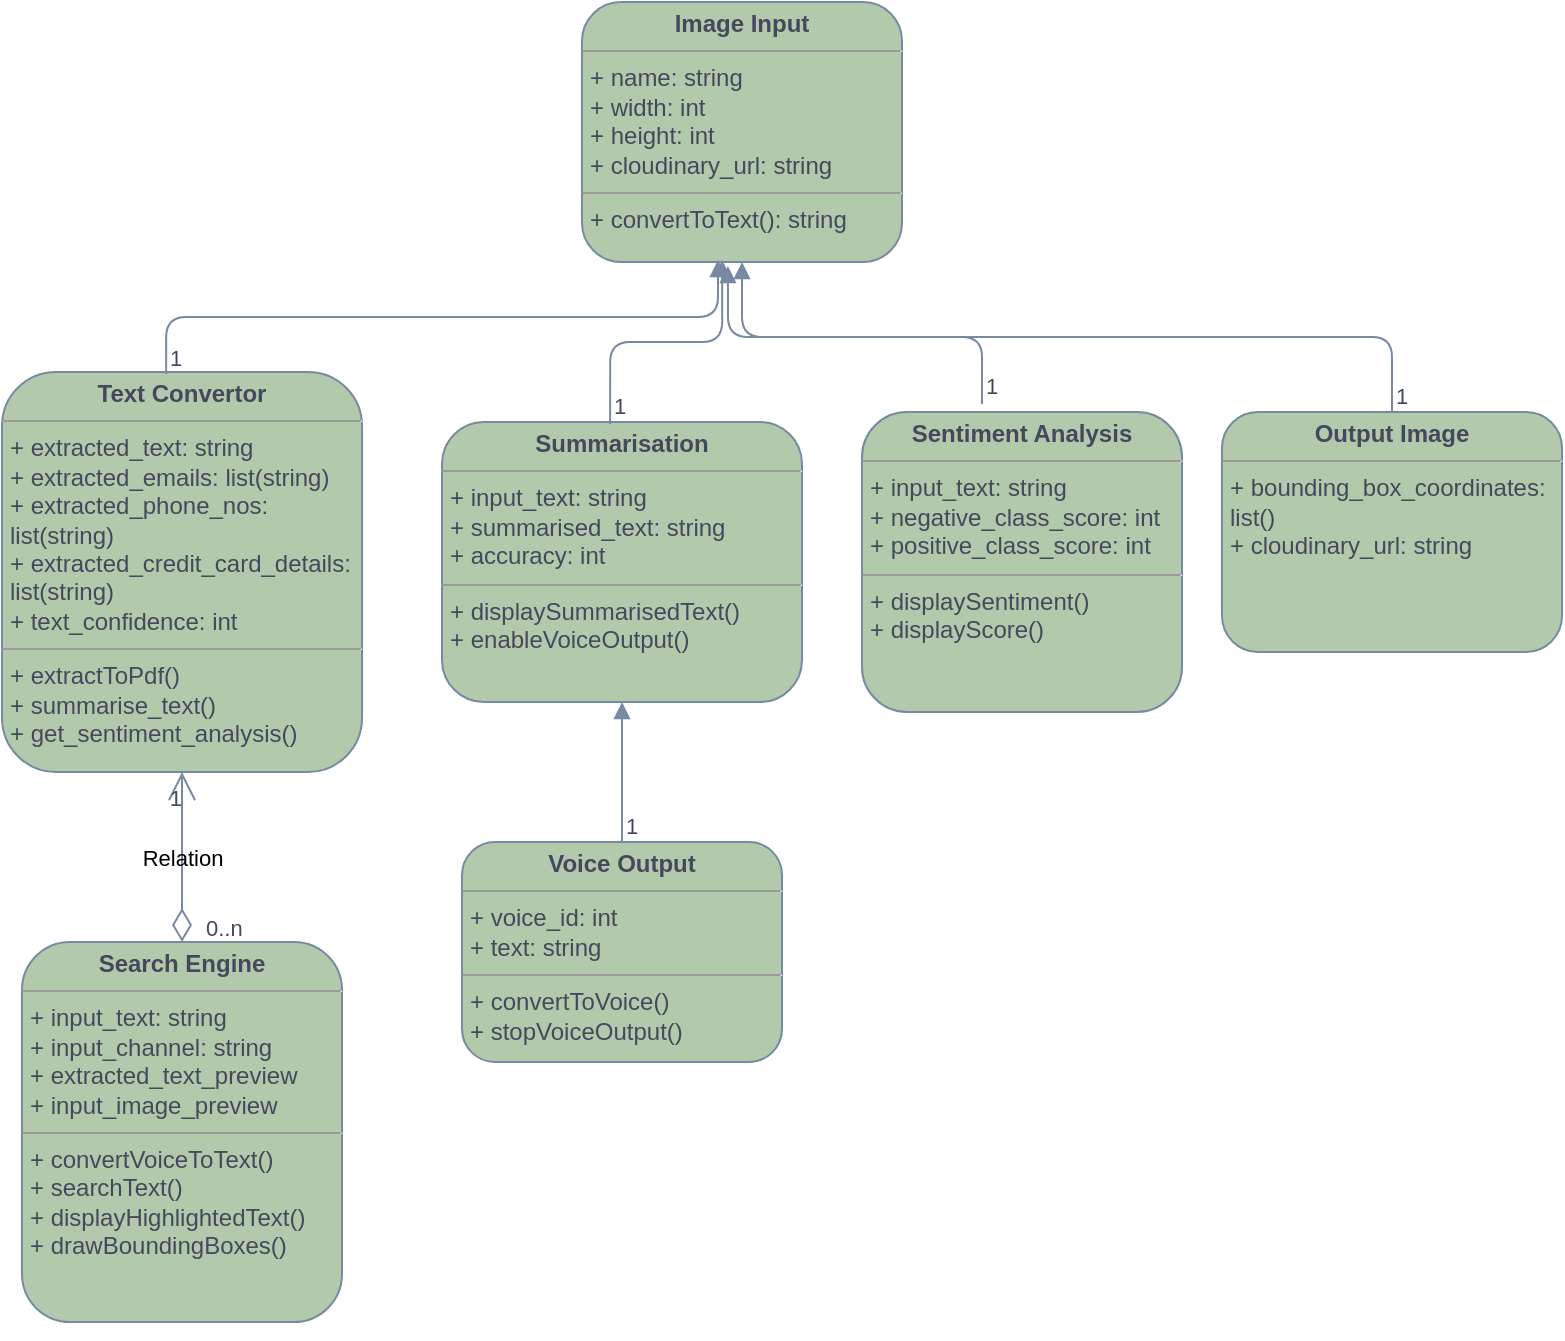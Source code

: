 <mxfile version="21.2.7" type="device">
  <diagram name="Page-1" id="T_f_jHurjnakoQRI6jhW">
    <mxGraphModel dx="1093" dy="742" grid="1" gridSize="10" guides="1" tooltips="1" connect="1" arrows="1" fold="1" page="1" pageScale="1" pageWidth="850" pageHeight="1100" math="0" shadow="0">
      <root>
        <mxCell id="0" />
        <mxCell id="1" parent="0" />
        <mxCell id="ATqfWIRmEyZiCL5RsC0k-3" value="&lt;p style=&quot;margin:0px;margin-top:4px;text-align:center;&quot;&gt;&lt;b&gt;Image Input&lt;/b&gt;&lt;/p&gt;&lt;hr size=&quot;1&quot;&gt;&lt;p style=&quot;margin:0px;margin-left:4px;&quot;&gt;+ name: string&lt;/p&gt;&lt;p style=&quot;margin:0px;margin-left:4px;&quot;&gt;+ width: int&lt;/p&gt;&lt;p style=&quot;margin:0px;margin-left:4px;&quot;&gt;+ height: int&lt;/p&gt;&lt;p style=&quot;margin:0px;margin-left:4px;&quot;&gt;+ cloudinary_url: string&lt;/p&gt;&lt;hr size=&quot;1&quot;&gt;&lt;p style=&quot;margin:0px;margin-left:4px;&quot;&gt;+ convertToText(): string&lt;/p&gt;" style="verticalAlign=top;align=left;overflow=fill;fontSize=12;fontFamily=Helvetica;html=1;whiteSpace=wrap;labelBackgroundColor=none;fillColor=#B2C9AB;strokeColor=#788AA3;fontColor=#46495D;rounded=1;" vertex="1" parent="1">
          <mxGeometry x="350" y="20" width="160" height="130" as="geometry" />
        </mxCell>
        <mxCell id="ATqfWIRmEyZiCL5RsC0k-4" value="&lt;p style=&quot;margin:0px;margin-top:4px;text-align:center;&quot;&gt;&lt;b&gt;Text Convertor&lt;/b&gt;&lt;/p&gt;&lt;hr size=&quot;1&quot;&gt;&lt;p style=&quot;margin:0px;margin-left:4px;&quot;&gt;+ extracted_text: string&lt;/p&gt;&lt;p style=&quot;margin:0px;margin-left:4px;&quot;&gt;+ extracted_emails: list(string)&lt;br&gt;&lt;/p&gt;&lt;p style=&quot;margin:0px;margin-left:4px;&quot;&gt;+ extracted_phone_nos: list(string)&lt;br&gt;&lt;/p&gt;&lt;p style=&quot;margin:0px;margin-left:4px;&quot;&gt;+ extracted_credit_card_details: list(string)&lt;/p&gt;&lt;p style=&quot;margin:0px;margin-left:4px;&quot;&gt;+ text_confidence: int&lt;/p&gt;&lt;hr size=&quot;1&quot;&gt;&lt;p style=&quot;margin:0px;margin-left:4px;&quot;&gt;+ extractToPdf()&lt;/p&gt;&lt;p style=&quot;margin:0px;margin-left:4px;&quot;&gt;+ summarise_text()&lt;/p&gt;&lt;p style=&quot;margin:0px;margin-left:4px;&quot;&gt;+ get_sentiment_analysis()&lt;/p&gt;" style="verticalAlign=top;align=left;overflow=fill;fontSize=12;fontFamily=Helvetica;html=1;whiteSpace=wrap;labelBackgroundColor=none;fillColor=#B2C9AB;strokeColor=#788AA3;fontColor=#46495D;rounded=1;" vertex="1" parent="1">
          <mxGeometry x="60" y="205" width="180" height="200" as="geometry" />
        </mxCell>
        <mxCell id="ATqfWIRmEyZiCL5RsC0k-8" value="&lt;p style=&quot;margin:0px;margin-top:4px;text-align:center;&quot;&gt;&lt;b&gt;Summarisation&lt;/b&gt;&lt;/p&gt;&lt;hr size=&quot;1&quot;&gt;&lt;p style=&quot;margin:0px;margin-left:4px;&quot;&gt;+ input_text: string&lt;/p&gt;&lt;p style=&quot;margin:0px;margin-left:4px;&quot;&gt;+ summarised_text: string&lt;/p&gt;&lt;p style=&quot;margin:0px;margin-left:4px;&quot;&gt;+ accuracy: int&lt;/p&gt;&lt;hr size=&quot;1&quot;&gt;&lt;p style=&quot;margin:0px;margin-left:4px;&quot;&gt;+ displaySummarisedText()&lt;/p&gt;&lt;p style=&quot;margin:0px;margin-left:4px;&quot;&gt;+ enableVoiceOutput()&lt;/p&gt;&lt;p style=&quot;margin:0px;margin-left:4px;&quot;&gt;&lt;br&gt;&lt;/p&gt;" style="verticalAlign=top;align=left;overflow=fill;fontSize=12;fontFamily=Helvetica;html=1;whiteSpace=wrap;labelBackgroundColor=none;fillColor=#B2C9AB;strokeColor=#788AA3;fontColor=#46495D;rounded=1;" vertex="1" parent="1">
          <mxGeometry x="280" y="230" width="180" height="140" as="geometry" />
        </mxCell>
        <mxCell id="ATqfWIRmEyZiCL5RsC0k-9" value="&lt;p style=&quot;margin:0px;margin-top:4px;text-align:center;&quot;&gt;&lt;b&gt;Sentiment Analysis&lt;/b&gt;&lt;/p&gt;&lt;hr size=&quot;1&quot;&gt;&lt;p style=&quot;margin:0px;margin-left:4px;&quot;&gt;+ input_text: string&lt;/p&gt;&lt;p style=&quot;margin:0px;margin-left:4px;&quot;&gt;+ negative_class_score: int&lt;/p&gt;&lt;p style=&quot;margin:0px;margin-left:4px;&quot;&gt;+ positive_class_score: int&lt;/p&gt;&lt;hr size=&quot;1&quot;&gt;&lt;p style=&quot;margin:0px;margin-left:4px;&quot;&gt;+ displaySentiment()&lt;/p&gt;&lt;p style=&quot;margin:0px;margin-left:4px;&quot;&gt;+ displayScore()&lt;/p&gt;" style="verticalAlign=top;align=left;overflow=fill;fontSize=12;fontFamily=Helvetica;html=1;whiteSpace=wrap;labelBackgroundColor=none;fillColor=#B2C9AB;strokeColor=#788AA3;fontColor=#46495D;rounded=1;" vertex="1" parent="1">
          <mxGeometry x="490" y="225" width="160" height="150" as="geometry" />
        </mxCell>
        <mxCell id="ATqfWIRmEyZiCL5RsC0k-10" value="&lt;p style=&quot;margin:0px;margin-top:4px;text-align:center;&quot;&gt;&lt;b&gt;Search Engine&lt;/b&gt;&lt;/p&gt;&lt;hr size=&quot;1&quot;&gt;&lt;p style=&quot;margin:0px;margin-left:4px;&quot;&gt;+ input_text: string&lt;/p&gt;&lt;p style=&quot;margin:0px;margin-left:4px;&quot;&gt;+ input_channel: string&lt;/p&gt;&lt;p style=&quot;margin:0px;margin-left:4px;&quot;&gt;+ extracted_text_preview&lt;/p&gt;&lt;p style=&quot;margin:0px;margin-left:4px;&quot;&gt;+ input_image_preview&lt;/p&gt;&lt;hr size=&quot;1&quot;&gt;&lt;p style=&quot;margin:0px;margin-left:4px;&quot;&gt;+ convertVoiceToText()&lt;/p&gt;&lt;p style=&quot;margin:0px;margin-left:4px;&quot;&gt;+ searchText()&lt;/p&gt;&lt;p style=&quot;margin:0px;margin-left:4px;&quot;&gt;+ displayHighlightedText()&lt;/p&gt;&lt;p style=&quot;margin:0px;margin-left:4px;&quot;&gt;+ drawBoundingBoxes()&lt;/p&gt;" style="verticalAlign=top;align=left;overflow=fill;fontSize=12;fontFamily=Helvetica;html=1;whiteSpace=wrap;labelBackgroundColor=none;fillColor=#B2C9AB;strokeColor=#788AA3;fontColor=#46495D;rounded=1;" vertex="1" parent="1">
          <mxGeometry x="70" y="490" width="160" height="190" as="geometry" />
        </mxCell>
        <mxCell id="ATqfWIRmEyZiCL5RsC0k-11" style="edgeStyle=orthogonalEdgeStyle;rounded=1;orthogonalLoop=1;jettySize=auto;html=1;exitX=0.5;exitY=1;exitDx=0;exitDy=0;labelBackgroundColor=none;strokeColor=#788AA3;fontColor=default;" edge="1" parent="1" source="ATqfWIRmEyZiCL5RsC0k-10" target="ATqfWIRmEyZiCL5RsC0k-10">
          <mxGeometry relative="1" as="geometry" />
        </mxCell>
        <mxCell id="ATqfWIRmEyZiCL5RsC0k-12" value="&lt;p style=&quot;margin:0px;margin-top:4px;text-align:center;&quot;&gt;&lt;b&gt;Output Image&lt;/b&gt;&lt;/p&gt;&lt;hr size=&quot;1&quot;&gt;&lt;p style=&quot;margin:0px;margin-left:4px;&quot;&gt;+ bounding_box_coordinates: list()&lt;/p&gt;&lt;p style=&quot;margin:0px;margin-left:4px;&quot;&gt;+ cloudinary_url: string&lt;/p&gt;" style="verticalAlign=top;align=left;overflow=fill;fontSize=12;fontFamily=Helvetica;html=1;whiteSpace=wrap;labelBackgroundColor=none;fillColor=#B2C9AB;strokeColor=#788AA3;fontColor=#46495D;rounded=1;" vertex="1" parent="1">
          <mxGeometry x="670" y="225" width="170" height="120" as="geometry" />
        </mxCell>
        <mxCell id="ATqfWIRmEyZiCL5RsC0k-13" value="&lt;p style=&quot;margin:0px;margin-top:4px;text-align:center;&quot;&gt;&lt;b&gt;Voice Output&lt;/b&gt;&lt;/p&gt;&lt;hr size=&quot;1&quot;&gt;&lt;p style=&quot;margin:0px;margin-left:4px;&quot;&gt;+ voice_id: int&lt;/p&gt;&lt;p style=&quot;margin:0px;margin-left:4px;&quot;&gt;+ text: string&lt;/p&gt;&lt;hr size=&quot;1&quot;&gt;&lt;p style=&quot;border-color: var(--border-color); margin: 0px 0px 0px 4px;&quot;&gt;+ convertToVoice()&lt;/p&gt;&lt;p style=&quot;border-color: var(--border-color); margin: 0px 0px 0px 4px;&quot;&gt;+ stopVoiceOutput()&lt;/p&gt;" style="verticalAlign=top;align=left;overflow=fill;fontSize=12;fontFamily=Helvetica;html=1;whiteSpace=wrap;labelBackgroundColor=none;fillColor=#B2C9AB;strokeColor=#788AA3;fontColor=#46495D;rounded=1;" vertex="1" parent="1">
          <mxGeometry x="290" y="440" width="160" height="110" as="geometry" />
        </mxCell>
        <mxCell id="ATqfWIRmEyZiCL5RsC0k-30" value="Relation" style="endArrow=open;html=1;endSize=12;startArrow=diamondThin;startSize=14;startFill=0;edgeStyle=orthogonalEdgeStyle;rounded=1;exitX=0.5;exitY=0;exitDx=0;exitDy=0;entryX=0.5;entryY=1;entryDx=0;entryDy=0;labelBackgroundColor=none;strokeColor=#788AA3;fontColor=default;" edge="1" parent="1" source="ATqfWIRmEyZiCL5RsC0k-10" target="ATqfWIRmEyZiCL5RsC0k-4">
          <mxGeometry relative="1" as="geometry">
            <mxPoint x="340" y="380" as="sourcePoint" />
            <mxPoint x="500" y="380" as="targetPoint" />
          </mxGeometry>
        </mxCell>
        <mxCell id="ATqfWIRmEyZiCL5RsC0k-31" value="0..n" style="edgeLabel;resizable=0;html=1;align=left;verticalAlign=top;labelBackgroundColor=none;fontColor=#46495D;rounded=1;" connectable="0" vertex="1" parent="ATqfWIRmEyZiCL5RsC0k-30">
          <mxGeometry x="-1" relative="1" as="geometry">
            <mxPoint x="10" y="-20" as="offset" />
          </mxGeometry>
        </mxCell>
        <mxCell id="ATqfWIRmEyZiCL5RsC0k-32" value="1" style="edgeLabel;resizable=0;html=1;align=right;verticalAlign=top;labelBackgroundColor=none;fontColor=#46495D;rounded=1;" connectable="0" vertex="1" parent="ATqfWIRmEyZiCL5RsC0k-30">
          <mxGeometry x="1" relative="1" as="geometry" />
        </mxCell>
        <mxCell id="ATqfWIRmEyZiCL5RsC0k-40" value="" style="endArrow=block;endFill=1;html=1;edgeStyle=orthogonalEdgeStyle;align=left;verticalAlign=top;rounded=1;exitX=0.5;exitY=0;exitDx=0;exitDy=0;labelBackgroundColor=none;strokeColor=#788AA3;fontColor=default;entryX=0.5;entryY=1;entryDx=0;entryDy=0;" edge="1" parent="1" source="ATqfWIRmEyZiCL5RsC0k-13" target="ATqfWIRmEyZiCL5RsC0k-8">
          <mxGeometry x="-1" y="-41" relative="1" as="geometry">
            <mxPoint x="310" y="420" as="sourcePoint" />
            <mxPoint x="360" y="350" as="targetPoint" />
            <mxPoint x="-1" y="10" as="offset" />
          </mxGeometry>
        </mxCell>
        <mxCell id="ATqfWIRmEyZiCL5RsC0k-41" value="1" style="edgeLabel;resizable=0;html=1;align=left;verticalAlign=bottom;labelBackgroundColor=none;fontColor=#46495D;rounded=1;" connectable="0" vertex="1" parent="ATqfWIRmEyZiCL5RsC0k-40">
          <mxGeometry x="-1" relative="1" as="geometry" />
        </mxCell>
        <mxCell id="ATqfWIRmEyZiCL5RsC0k-42" value="" style="endArrow=block;endFill=1;html=1;edgeStyle=orthogonalEdgeStyle;align=left;verticalAlign=top;rounded=1;exitX=0.375;exitY=-0.027;exitDx=0;exitDy=0;labelBackgroundColor=none;strokeColor=#788AA3;fontColor=default;entryX=0.456;entryY=1.015;entryDx=0;entryDy=0;exitPerimeter=0;entryPerimeter=0;" edge="1" parent="1" source="ATqfWIRmEyZiCL5RsC0k-9" target="ATqfWIRmEyZiCL5RsC0k-3">
          <mxGeometry x="-0.713" y="-20" relative="1" as="geometry">
            <mxPoint x="380" y="490" as="sourcePoint" />
            <mxPoint x="380" y="355" as="targetPoint" />
            <mxPoint as="offset" />
          </mxGeometry>
        </mxCell>
        <mxCell id="ATqfWIRmEyZiCL5RsC0k-43" value="1" style="edgeLabel;resizable=0;html=1;align=left;verticalAlign=bottom;labelBackgroundColor=none;fontColor=#46495D;rounded=1;" connectable="0" vertex="1" parent="ATqfWIRmEyZiCL5RsC0k-42">
          <mxGeometry x="-1" relative="1" as="geometry" />
        </mxCell>
        <mxCell id="ATqfWIRmEyZiCL5RsC0k-44" value="" style="endArrow=block;endFill=1;html=1;edgeStyle=orthogonalEdgeStyle;align=left;verticalAlign=top;rounded=1;exitX=0.456;exitY=0.005;exitDx=0;exitDy=0;labelBackgroundColor=none;strokeColor=#788AA3;fontColor=default;exitPerimeter=0;entryX=0.425;entryY=0.992;entryDx=0;entryDy=0;entryPerimeter=0;" edge="1" parent="1" source="ATqfWIRmEyZiCL5RsC0k-4" target="ATqfWIRmEyZiCL5RsC0k-3">
          <mxGeometry x="-0.722" y="-12" relative="1" as="geometry">
            <mxPoint x="380" y="490" as="sourcePoint" />
            <mxPoint x="420" y="160" as="targetPoint" />
            <mxPoint as="offset" />
          </mxGeometry>
        </mxCell>
        <mxCell id="ATqfWIRmEyZiCL5RsC0k-45" value="1" style="edgeLabel;resizable=0;html=1;align=left;verticalAlign=bottom;labelBackgroundColor=none;fontColor=#46495D;rounded=1;" connectable="0" vertex="1" parent="ATqfWIRmEyZiCL5RsC0k-44">
          <mxGeometry x="-1" relative="1" as="geometry" />
        </mxCell>
        <mxCell id="ATqfWIRmEyZiCL5RsC0k-47" value="" style="endArrow=block;endFill=1;html=1;edgeStyle=orthogonalEdgeStyle;align=left;verticalAlign=top;rounded=1;exitX=0.467;exitY=0.007;exitDx=0;exitDy=0;labelBackgroundColor=none;strokeColor=#788AA3;fontColor=default;entryX=0.438;entryY=0.992;entryDx=0;entryDy=0;entryPerimeter=0;exitPerimeter=0;" edge="1" parent="1" source="ATqfWIRmEyZiCL5RsC0k-8" target="ATqfWIRmEyZiCL5RsC0k-3">
          <mxGeometry x="-0.713" y="-20" relative="1" as="geometry">
            <mxPoint x="380" y="490" as="sourcePoint" />
            <mxPoint x="380" y="355" as="targetPoint" />
            <mxPoint as="offset" />
            <Array as="points">
              <mxPoint x="364" y="190" />
              <mxPoint x="420" y="190" />
            </Array>
          </mxGeometry>
        </mxCell>
        <mxCell id="ATqfWIRmEyZiCL5RsC0k-48" value="1" style="edgeLabel;resizable=0;html=1;align=left;verticalAlign=bottom;labelBackgroundColor=none;fontColor=#46495D;rounded=1;" connectable="0" vertex="1" parent="ATqfWIRmEyZiCL5RsC0k-47">
          <mxGeometry x="-1" relative="1" as="geometry" />
        </mxCell>
        <mxCell id="ATqfWIRmEyZiCL5RsC0k-49" value="" style="endArrow=block;endFill=1;html=1;edgeStyle=orthogonalEdgeStyle;align=left;verticalAlign=top;rounded=1;exitX=0.5;exitY=0;exitDx=0;exitDy=0;labelBackgroundColor=none;strokeColor=#788AA3;fontColor=default;entryX=0.5;entryY=1;entryDx=0;entryDy=0;" edge="1" parent="1" source="ATqfWIRmEyZiCL5RsC0k-12" target="ATqfWIRmEyZiCL5RsC0k-3">
          <mxGeometry x="-0.713" y="-20" relative="1" as="geometry">
            <mxPoint x="380" y="490" as="sourcePoint" />
            <mxPoint x="380" y="355" as="targetPoint" />
            <mxPoint as="offset" />
          </mxGeometry>
        </mxCell>
        <mxCell id="ATqfWIRmEyZiCL5RsC0k-50" value="1" style="edgeLabel;resizable=0;html=1;align=left;verticalAlign=bottom;labelBackgroundColor=none;fontColor=#46495D;rounded=1;" connectable="0" vertex="1" parent="ATqfWIRmEyZiCL5RsC0k-49">
          <mxGeometry x="-1" relative="1" as="geometry" />
        </mxCell>
      </root>
    </mxGraphModel>
  </diagram>
</mxfile>
